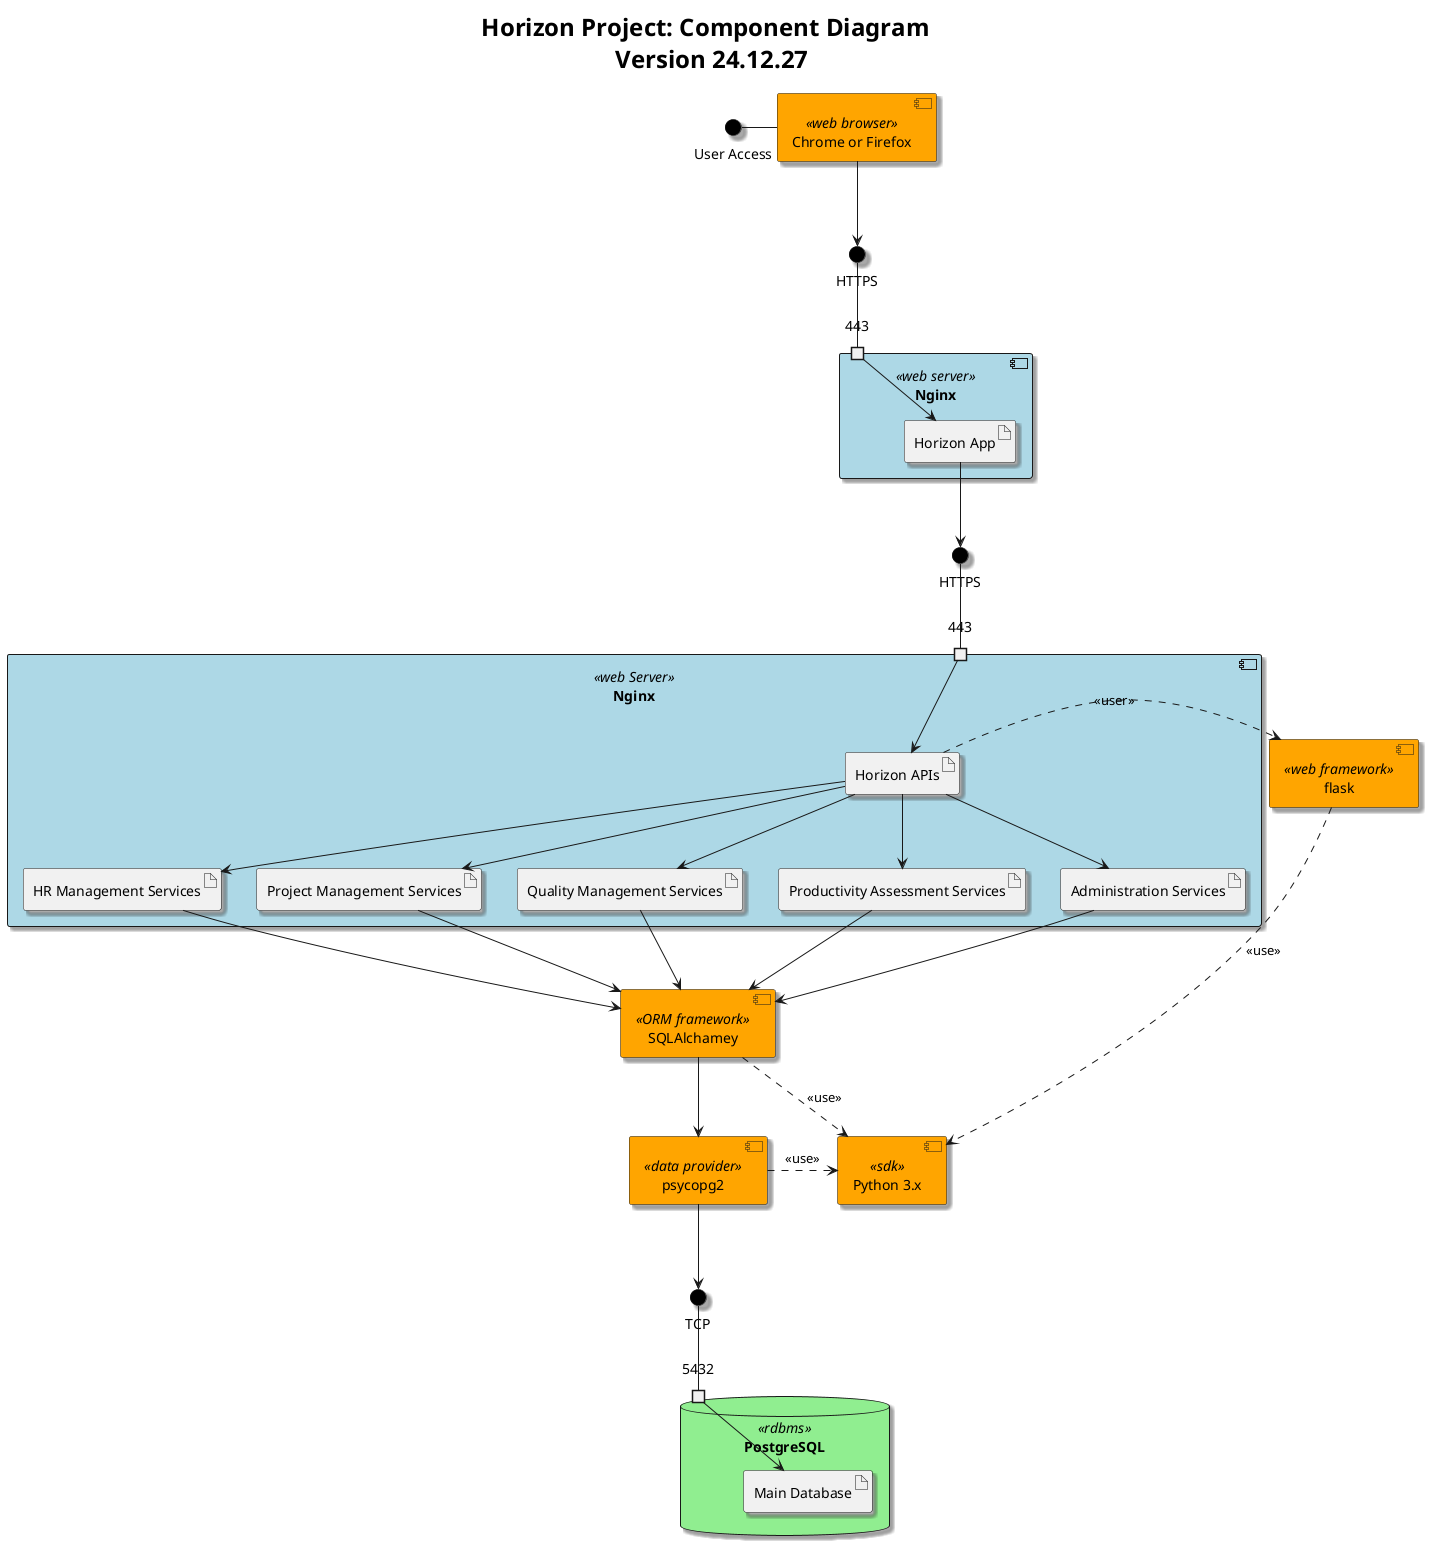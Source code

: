 @startuml

skinparam Shadowing True
skinparam titleFontSize 24pt

skinparam interface{
  BackgroundColor #Black
}

skinparam component{
  BackgroundColor #Orange
}

skinparam file{
  BackgroundColor #lightsalmon
}

skinparam package{
  BackgroundColor #lightblue
}

skinparam node{
  BackgroundColor #Yellow
}

skinparam database{
  BackgroundColor #Lightgreen
}

title Horizon Project: Component Diagram \n Version 24.12.27




component "Chrome or Firefox" as browser <<web browser>>
component "Nginx" as webServer1 <<web server>>{
  portin "443" as ws1443
  artifact "Horizon App" as horizonApp
}
component "Nginx" as webServer <<web Server>>{
  portin "443" as ws443
  artifact "Horizon APIs" as horizonApis
  artifact "Administration Services" as adminServices
  artifact "HR Management Services" as hrServices
  artifact "Project Management Services" as proServices
  artifact "Quality Management Services" as qcServices
  artifact "Productivity Assessment Services" as paServices
}

database "PostgreSQL" as rdbms <<rdbms>>{
  portin "5432" as pogresql5432
  artifact "Main Database" as mainDb
}

component "Python 3.x" as python3<<sdk>>
component "flask" as flask <<web framework>>
component "SQLAlchamey" as sqlalchamey <<ORM framework>>
component "psycopg2" as psycopg2 <<data provider>>
() "User Access" as userAccess
() "HTTPS" as https1
() "HTTPS" as https2
() "TCP" as tcp

userAccess - browser
https1 -- ws1443
ws1443 --> horizonApp
browser --> https1
https2 -- ws443
horizonApp -->  https2
horizonApis .> flask : <<user>>
ws443 --> horizonApis 
horizonApis --> adminServices
horizonApis --> hrServices
horizonApis --> proServices
horizonApis --> qcServices
horizonApis --> paServices 


adminServices --> sqlalchamey
hrServices --> sqlalchamey
proServices --> sqlalchamey
qcServices --> sqlalchamey
paServices --> sqlalchamey

flask .> python3 : <<use>>
sqlalchamey .> python3 : <<use>>
psycopg2 .> python3 : <<use>>


sqlalchamey --> psycopg2

psycopg2 --> tcp

tcp -- pogresql5432
pogresql5432 --> mainDb
@enduml
